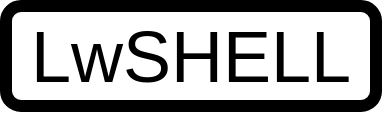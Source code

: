 <mxfile version="12.3.2" type="device" pages="1"><diagram id="Wsjaadh77UIxB9X1bxos" name="Page-1"><mxGraphModel dx="1024" dy="583" grid="1" gridSize="10" guides="1" tooltips="1" connect="1" arrows="1" fold="1" page="1" pageScale="1" pageWidth="850" pageHeight="1100" math="0" shadow="0"><root><mxCell id="0"/><mxCell id="1" parent="0"/><mxCell id="N-d4e9mwLNmuB49KflW1-1" value="LwSHELL" style="rounded=1;whiteSpace=wrap;html=1;strokeWidth=6;fontSize=36;shadow=0;" parent="1" vertex="1"><mxGeometry x="345" y="245" width="185" height="50" as="geometry"/></mxCell></root></mxGraphModel></diagram></mxfile>